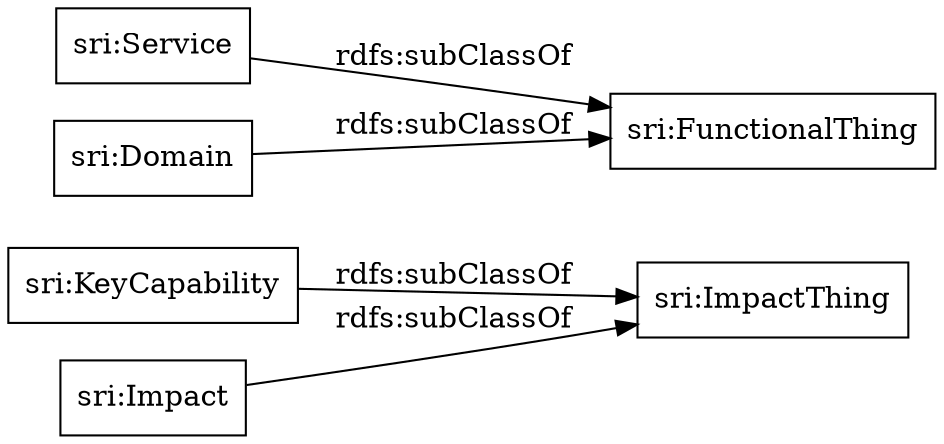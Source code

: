 digraph ar2dtool_diagram { 
rankdir=LR;
size="1000"
node [shape = rectangle, color="black"]; "sri:KeyCapability" "sri:Service" "sri:Impact" "sri:Domain" "sri:ImpactThing" "sri:FunctionalThing" ; /*classes style*/
	"sri:Impact" -> "sri:ImpactThing" [ label = "rdfs:subClassOf" ];
	"sri:KeyCapability" -> "sri:ImpactThing" [ label = "rdfs:subClassOf" ];
	"sri:Service" -> "sri:FunctionalThing" [ label = "rdfs:subClassOf" ];
	"sri:Domain" -> "sri:FunctionalThing" [ label = "rdfs:subClassOf" ];

}
